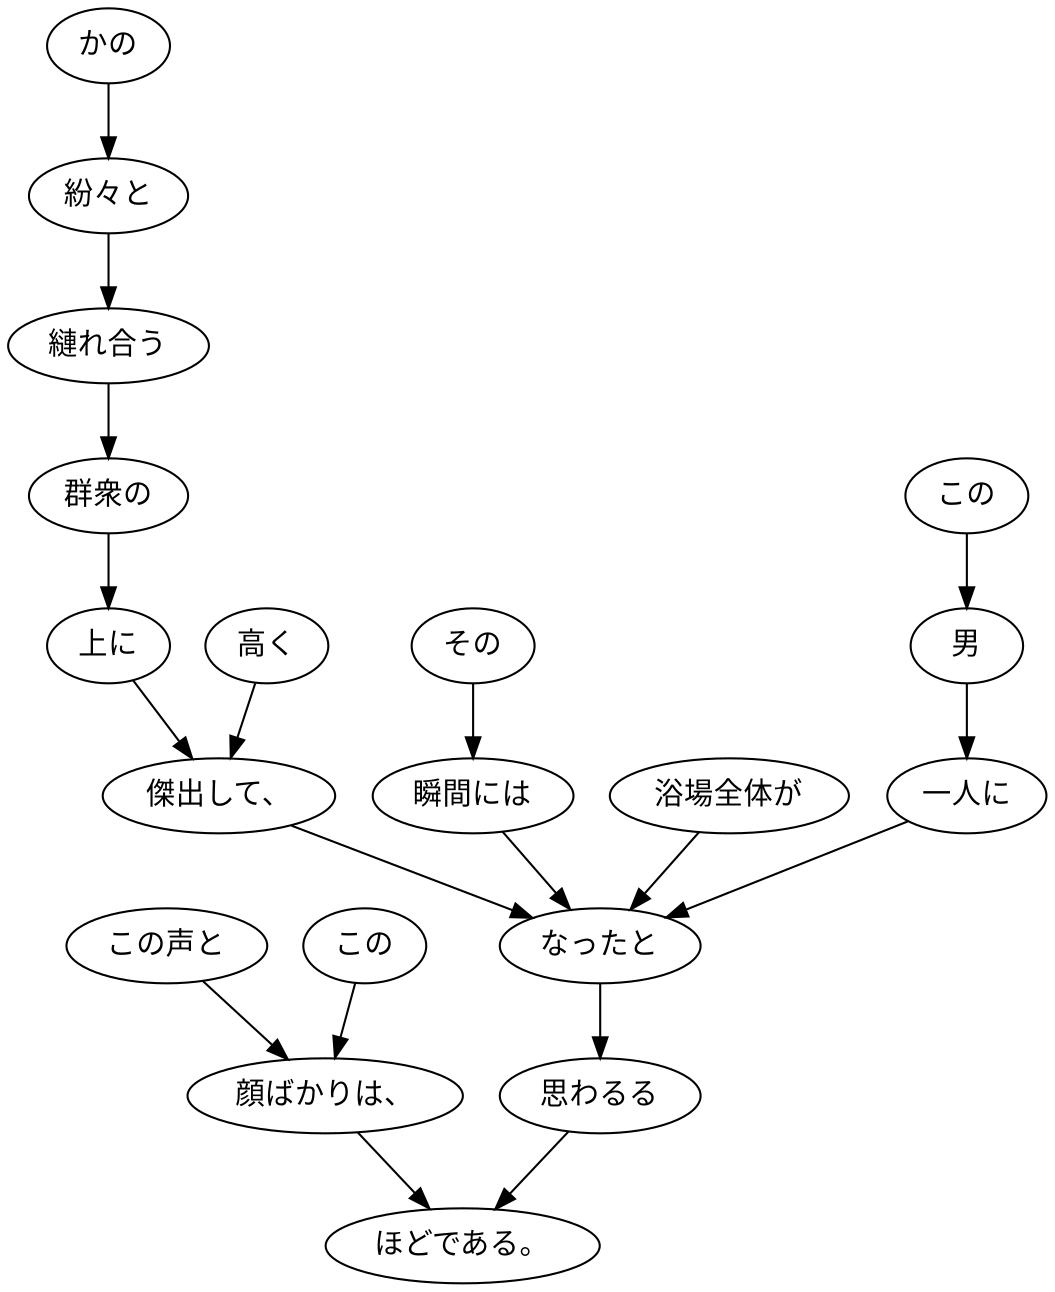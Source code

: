 digraph graph4525 {
	node0 [label="この声と"];
	node1 [label="この"];
	node2 [label="顔ばかりは、"];
	node3 [label="かの"];
	node4 [label="紛々と"];
	node5 [label="縺れ合う"];
	node6 [label="群衆の"];
	node7 [label="上に"];
	node8 [label="高く"];
	node9 [label="傑出して、"];
	node10 [label="その"];
	node11 [label="瞬間には"];
	node12 [label="浴場全体が"];
	node13 [label="この"];
	node14 [label="男"];
	node15 [label="一人に"];
	node16 [label="なったと"];
	node17 [label="思わるる"];
	node18 [label="ほどである。"];
	node0 -> node2;
	node1 -> node2;
	node2 -> node18;
	node3 -> node4;
	node4 -> node5;
	node5 -> node6;
	node6 -> node7;
	node7 -> node9;
	node8 -> node9;
	node9 -> node16;
	node10 -> node11;
	node11 -> node16;
	node12 -> node16;
	node13 -> node14;
	node14 -> node15;
	node15 -> node16;
	node16 -> node17;
	node17 -> node18;
}
